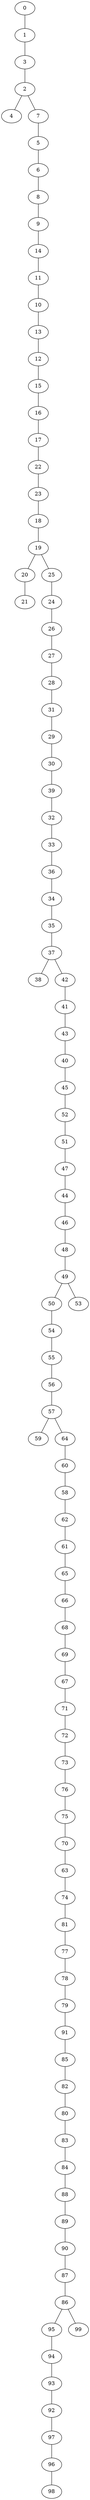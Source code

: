 graph G {
    "0";
    "1";
    "3";
    "2";
    "4";
    "7";
    "5";
    "6";
    "8";
    "9";
    "14";
    "11";
    "10";
    "13";
    "12";
    "15";
    "16";
    "17";
    "22";
    "23";
    "18";
    "19";
    "20";
    "21";
    "25";
    "24";
    "26";
    "27";
    "28";
    "31";
    "29";
    "30";
    "39";
    "32";
    "33";
    "36";
    "34";
    "35";
    "37";
    "38";
    "42";
    "41";
    "43";
    "40";
    "45";
    "52";
    "51";
    "47";
    "44";
    "46";
    "48";
    "49";
    "50";
    "54";
    "55";
    "56";
    "57";
    "59";
    "64";
    "60";
    "58";
    "62";
    "61";
    "65";
    "66";
    "68";
    "69";
    "67";
    "71";
    "72";
    "73";
    "76";
    "75";
    "70";
    "63";
    "74";
    "81";
    "77";
    "78";
    "79";
    "91";
    "85";
    "82";
    "80";
    "83";
    "84";
    "88";
    "89";
    "90";
    "87";
    "86";
    "95";
    "94";
    "93";
    "92";
    "97";
    "96";
    "98";
    "99";
    "53";
    "0" -- "1";
    "1" -- "3";
    "3" -- "2";
    "2" -- "4";
    "2" -- "7";
    "7" -- "5";
    "5" -- "6";
    "6" -- "8";
    "8" -- "9";
    "9" -- "14";
    "14" -- "11";
    "11" -- "10";
    "10" -- "13";
    "13" -- "12";
    "12" -- "15";
    "15" -- "16";
    "16" -- "17";
    "17" -- "22";
    "22" -- "23";
    "23" -- "18";
    "18" -- "19";
    "19" -- "20";
    "20" -- "21";
    "19" -- "25";
    "25" -- "24";
    "24" -- "26";
    "26" -- "27";
    "27" -- "28";
    "28" -- "31";
    "31" -- "29";
    "29" -- "30";
    "30" -- "39";
    "39" -- "32";
    "32" -- "33";
    "33" -- "36";
    "36" -- "34";
    "34" -- "35";
    "35" -- "37";
    "37" -- "38";
    "37" -- "42";
    "42" -- "41";
    "41" -- "43";
    "43" -- "40";
    "40" -- "45";
    "45" -- "52";
    "52" -- "51";
    "51" -- "47";
    "47" -- "44";
    "44" -- "46";
    "46" -- "48";
    "48" -- "49";
    "49" -- "50";
    "50" -- "54";
    "54" -- "55";
    "55" -- "56";
    "56" -- "57";
    "57" -- "59";
    "57" -- "64";
    "64" -- "60";
    "60" -- "58";
    "58" -- "62";
    "62" -- "61";
    "61" -- "65";
    "65" -- "66";
    "66" -- "68";
    "68" -- "69";
    "69" -- "67";
    "67" -- "71";
    "71" -- "72";
    "72" -- "73";
    "73" -- "76";
    "76" -- "75";
    "75" -- "70";
    "70" -- "63";
    "63" -- "74";
    "74" -- "81";
    "81" -- "77";
    "77" -- "78";
    "78" -- "79";
    "79" -- "91";
    "91" -- "85";
    "85" -- "82";
    "82" -- "80";
    "80" -- "83";
    "83" -- "84";
    "84" -- "88";
    "88" -- "89";
    "89" -- "90";
    "90" -- "87";
    "87" -- "86";
    "86" -- "95";
    "95" -- "94";
    "94" -- "93";
    "93" -- "92";
    "92" -- "97";
    "97" -- "96";
    "96" -- "98";
    "86" -- "99";
    "49" -- "53";
}